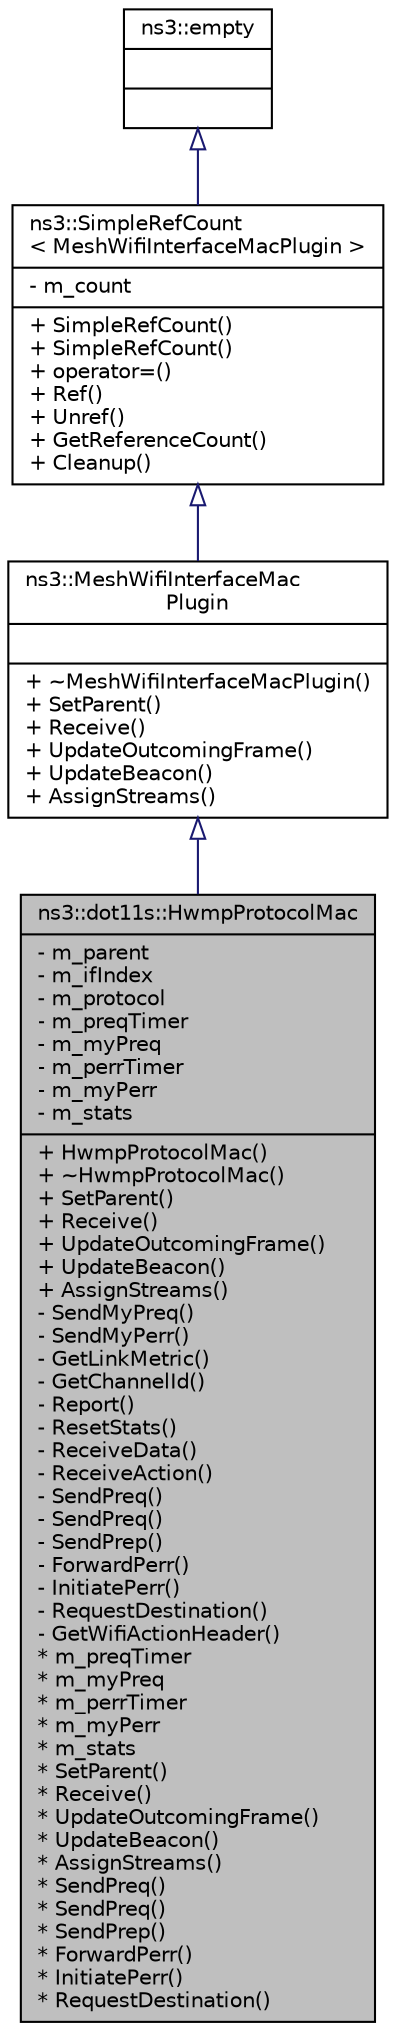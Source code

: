 digraph "ns3::dot11s::HwmpProtocolMac"
{
  edge [fontname="Helvetica",fontsize="10",labelfontname="Helvetica",labelfontsize="10"];
  node [fontname="Helvetica",fontsize="10",shape=record];
  Node1 [label="{ns3::dot11s::HwmpProtocolMac\n|- m_parent\l- m_ifIndex\l- m_protocol\l- m_preqTimer\l- m_myPreq\l- m_perrTimer\l- m_myPerr\l- m_stats\l|+ HwmpProtocolMac()\l+ ~HwmpProtocolMac()\l+ SetParent()\l+ Receive()\l+ UpdateOutcomingFrame()\l+ UpdateBeacon()\l+ AssignStreams()\l- SendMyPreq()\l- SendMyPerr()\l- GetLinkMetric()\l- GetChannelId()\l- Report()\l- ResetStats()\l- ReceiveData()\l- ReceiveAction()\l- SendPreq()\l- SendPreq()\l- SendPrep()\l- ForwardPerr()\l- InitiatePerr()\l- RequestDestination()\l- GetWifiActionHeader()\l* m_preqTimer\l* m_myPreq\l* m_perrTimer\l* m_myPerr\l* m_stats\l* SetParent()\l* Receive()\l* UpdateOutcomingFrame()\l* UpdateBeacon()\l* AssignStreams()\l* SendPreq()\l* SendPreq()\l* SendPrep()\l* ForwardPerr()\l* InitiatePerr()\l* RequestDestination()\l}",height=0.2,width=0.4,color="black", fillcolor="grey75", style="filled", fontcolor="black"];
  Node2 -> Node1 [dir="back",color="midnightblue",fontsize="10",style="solid",arrowtail="onormal"];
  Node2 [label="{ns3::MeshWifiInterfaceMac\lPlugin\n||+ ~MeshWifiInterfaceMacPlugin()\l+ SetParent()\l+ Receive()\l+ UpdateOutcomingFrame()\l+ UpdateBeacon()\l+ AssignStreams()\l}",height=0.2,width=0.4,color="black", fillcolor="white", style="filled",URL="$d4/d6e/classns3_1_1MeshWifiInterfaceMacPlugin.html",tooltip="Common interface for mesh point interface MAC plugins. "];
  Node3 -> Node2 [dir="back",color="midnightblue",fontsize="10",style="solid",arrowtail="onormal"];
  Node3 [label="{ns3::SimpleRefCount\l\< MeshWifiInterfaceMacPlugin \>\n|- m_count\l|+ SimpleRefCount()\l+ SimpleRefCount()\l+ operator=()\l+ Ref()\l+ Unref()\l+ GetReferenceCount()\l+ Cleanup()\l}",height=0.2,width=0.4,color="black", fillcolor="white", style="filled",URL="$da/da1/classns3_1_1SimpleRefCount.html"];
  Node4 -> Node3 [dir="back",color="midnightblue",fontsize="10",style="solid",arrowtail="onormal"];
  Node4 [label="{ns3::empty\n||}",height=0.2,width=0.4,color="black", fillcolor="white", style="filled",URL="$d9/d6a/classns3_1_1empty.html",tooltip="make Callback use a separate empty type "];
}
